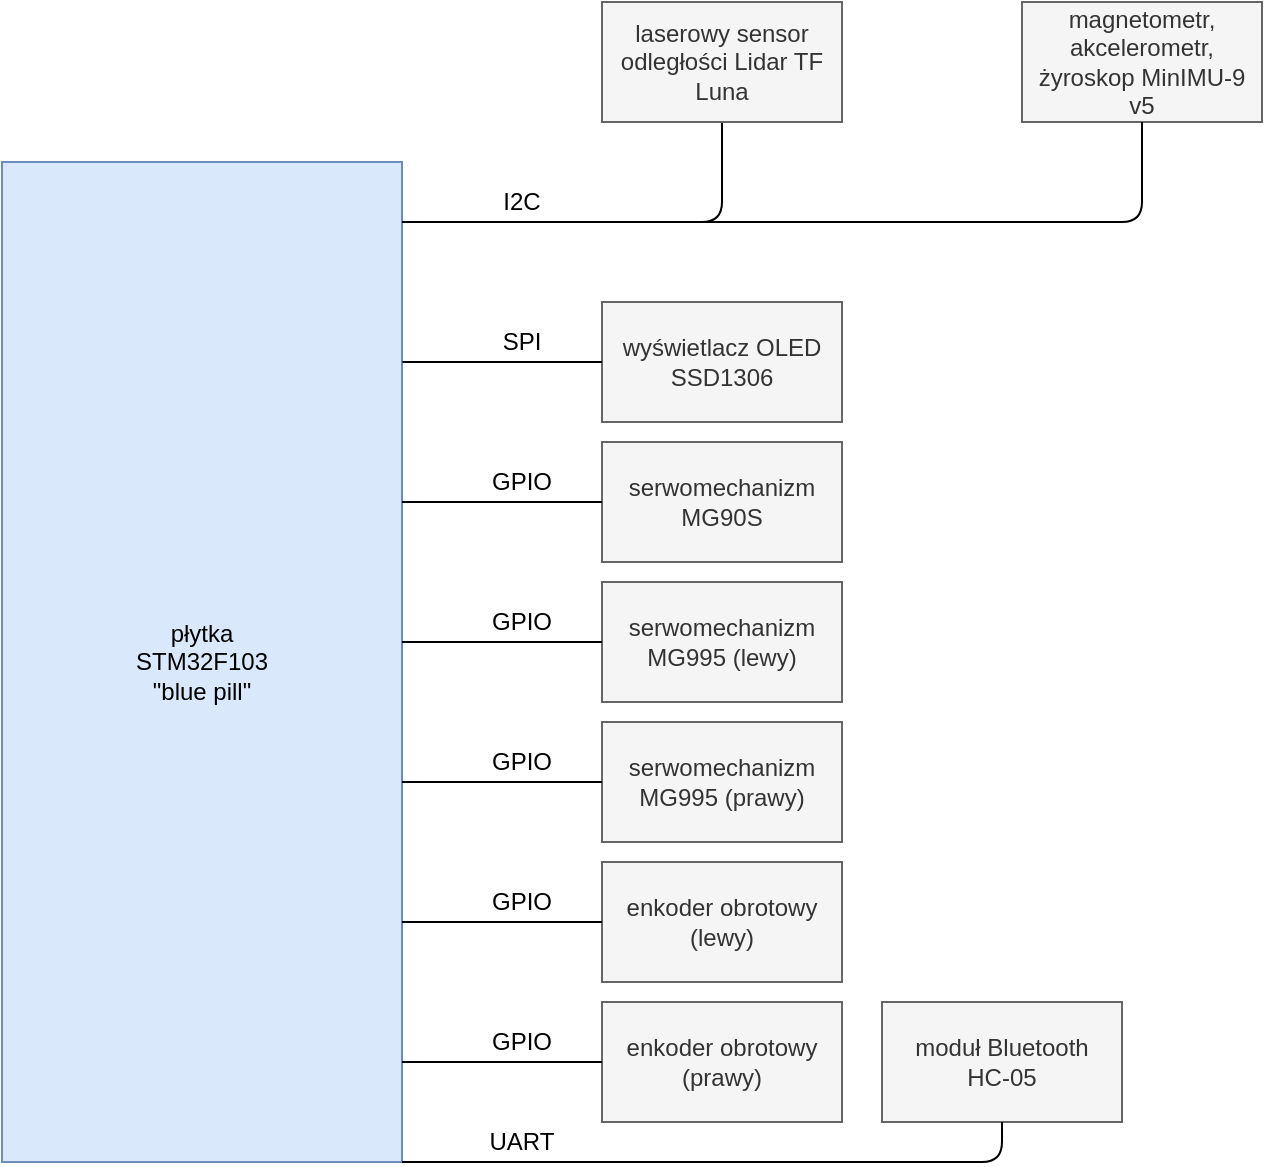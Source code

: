 <mxfile version="13.10.2" type="device"><diagram id="kKQOfqSm0slJusiWXWRA" name="Page-1"><mxGraphModel dx="1422" dy="737" grid="1" gridSize="10" guides="1" tooltips="1" connect="1" arrows="1" fold="1" page="1" pageScale="1" pageWidth="827" pageHeight="1169" math="0" shadow="0"><root><mxCell id="0"/><mxCell id="1" parent="0"/><mxCell id="ByWndR62fXQuBI7wGPUm-1" value="płytka&lt;br&gt;STM32F103&lt;br&gt;&quot;blue pill&quot;" style="rounded=0;whiteSpace=wrap;html=1;fillColor=#dae8fc;strokeColor=#6c8ebf;" parent="1" vertex="1"><mxGeometry x="80" y="90" width="200" height="500" as="geometry"/></mxCell><mxCell id="ByWndR62fXQuBI7wGPUm-2" value="magnetometr,&lt;br&gt;akcelerometr, żyroskop MinIMU-9 v5" style="rounded=0;whiteSpace=wrap;html=1;fillColor=#f5f5f5;strokeColor=#666666;fontColor=#333333;" parent="1" vertex="1"><mxGeometry x="590" y="10" width="120" height="60" as="geometry"/></mxCell><mxCell id="ByWndR62fXQuBI7wGPUm-3" value="wyświetlacz OLED SSD1306" style="rounded=0;whiteSpace=wrap;html=1;fillColor=#f5f5f5;strokeColor=#666666;fontColor=#333333;" parent="1" vertex="1"><mxGeometry x="380" y="160" width="120" height="60" as="geometry"/></mxCell><mxCell id="ByWndR62fXQuBI7wGPUm-4" value="I2C" style="text;html=1;strokeColor=none;fillColor=none;align=center;verticalAlign=middle;whiteSpace=wrap;rounded=0;" parent="1" vertex="1"><mxGeometry x="320" y="100" width="40" height="20" as="geometry"/></mxCell><mxCell id="ByWndR62fXQuBI7wGPUm-5" value="SPI" style="text;html=1;strokeColor=none;fillColor=none;align=center;verticalAlign=middle;whiteSpace=wrap;rounded=0;" parent="1" vertex="1"><mxGeometry x="320" y="170" width="40" height="20" as="geometry"/></mxCell><mxCell id="ByWndR62fXQuBI7wGPUm-6" value="serwomechanizm&lt;br&gt;MG90S" style="rounded=0;whiteSpace=wrap;html=1;fillColor=#f5f5f5;strokeColor=#666666;fontColor=#333333;" parent="1" vertex="1"><mxGeometry x="380" y="230" width="120" height="60" as="geometry"/></mxCell><mxCell id="ByWndR62fXQuBI7wGPUm-7" value="serwomechanizm&lt;br&gt;MG995 (lewy)" style="rounded=0;whiteSpace=wrap;html=1;fillColor=#f5f5f5;strokeColor=#666666;fontColor=#333333;" parent="1" vertex="1"><mxGeometry x="380" y="300" width="120" height="60" as="geometry"/></mxCell><mxCell id="ByWndR62fXQuBI7wGPUm-8" value="serwomechanizm&lt;br&gt;MG995 (prawy)" style="rounded=0;whiteSpace=wrap;html=1;fillColor=#f5f5f5;strokeColor=#666666;fontColor=#333333;" parent="1" vertex="1"><mxGeometry x="380" y="370" width="120" height="60" as="geometry"/></mxCell><mxCell id="ByWndR62fXQuBI7wGPUm-10" value="" style="endArrow=none;html=1;entryX=0.5;entryY=1;entryDx=0;entryDy=0;exitX=1;exitY=0.06;exitDx=0;exitDy=0;exitPerimeter=0;" parent="1" source="ByWndR62fXQuBI7wGPUm-1" target="ByWndR62fXQuBI7wGPUm-2" edge="1"><mxGeometry width="50" height="50" relative="1" as="geometry"><mxPoint x="290" y="130" as="sourcePoint"/><mxPoint x="470" y="120" as="targetPoint"/><Array as="points"><mxPoint x="650" y="120"/></Array></mxGeometry></mxCell><mxCell id="ByWndR62fXQuBI7wGPUm-12" value="" style="endArrow=none;html=1;" parent="1" edge="1"><mxGeometry width="50" height="50" relative="1" as="geometry"><mxPoint x="280" y="120" as="sourcePoint"/><mxPoint x="440" y="70" as="targetPoint"/><Array as="points"><mxPoint x="440" y="120"/></Array></mxGeometry></mxCell><mxCell id="ByWndR62fXQuBI7wGPUm-13" value="laserowy sensor odległości Lidar TF Luna" style="rounded=0;whiteSpace=wrap;html=1;fillColor=#f5f5f5;strokeColor=#666666;fontColor=#333333;" parent="1" vertex="1"><mxGeometry x="380" y="10" width="120" height="60" as="geometry"/></mxCell><mxCell id="ByWndR62fXQuBI7wGPUm-14" value="" style="endArrow=none;html=1;entryX=0;entryY=0.5;entryDx=0;entryDy=0;exitX=1.001;exitY=0.2;exitDx=0;exitDy=0;exitPerimeter=0;" parent="1" source="ByWndR62fXQuBI7wGPUm-1" target="ByWndR62fXQuBI7wGPUm-3" edge="1"><mxGeometry width="50" height="50" relative="1" as="geometry"><mxPoint x="281" y="190" as="sourcePoint"/><mxPoint x="360" y="180" as="targetPoint"/></mxGeometry></mxCell><mxCell id="ByWndR62fXQuBI7wGPUm-15" value="" style="endArrow=none;html=1;entryX=0;entryY=0.5;entryDx=0;entryDy=0;" parent="1" target="ByWndR62fXQuBI7wGPUm-6" edge="1"><mxGeometry width="50" height="50" relative="1" as="geometry"><mxPoint x="280" y="260" as="sourcePoint"/><mxPoint x="350" y="250" as="targetPoint"/></mxGeometry></mxCell><mxCell id="ByWndR62fXQuBI7wGPUm-16" value="" style="endArrow=none;html=1;entryX=0;entryY=0.5;entryDx=0;entryDy=0;" parent="1" target="ByWndR62fXQuBI7wGPUm-8" edge="1"><mxGeometry width="50" height="50" relative="1" as="geometry"><mxPoint x="280" y="400" as="sourcePoint"/><mxPoint x="390" y="270" as="targetPoint"/></mxGeometry></mxCell><mxCell id="ByWndR62fXQuBI7wGPUm-17" value="" style="endArrow=none;html=1;entryX=0;entryY=0.5;entryDx=0;entryDy=0;" parent="1" target="ByWndR62fXQuBI7wGPUm-7" edge="1"><mxGeometry width="50" height="50" relative="1" as="geometry"><mxPoint x="280" y="330" as="sourcePoint"/><mxPoint x="400" y="280" as="targetPoint"/></mxGeometry></mxCell><mxCell id="ByWndR62fXQuBI7wGPUm-18" value="enkoder obrotowy (lewy)" style="rounded=0;whiteSpace=wrap;html=1;fillColor=#f5f5f5;strokeColor=#666666;fontColor=#333333;" parent="1" vertex="1"><mxGeometry x="380" y="440" width="120" height="60" as="geometry"/></mxCell><mxCell id="ByWndR62fXQuBI7wGPUm-19" value="enkoder obrotowy (prawy)" style="rounded=0;whiteSpace=wrap;html=1;fillColor=#f5f5f5;strokeColor=#666666;fontColor=#333333;" parent="1" vertex="1"><mxGeometry x="380" y="510" width="120" height="60" as="geometry"/></mxCell><mxCell id="ByWndR62fXQuBI7wGPUm-20" value="" style="endArrow=none;html=1;entryX=0;entryY=0.5;entryDx=0;entryDy=0;" parent="1" target="ByWndR62fXQuBI7wGPUm-19" edge="1"><mxGeometry width="50" height="50" relative="1" as="geometry"><mxPoint x="280" y="540" as="sourcePoint"/><mxPoint x="390" y="410" as="targetPoint"/></mxGeometry></mxCell><mxCell id="ByWndR62fXQuBI7wGPUm-21" value="" style="endArrow=none;html=1;entryX=0;entryY=0.5;entryDx=0;entryDy=0;" parent="1" target="ByWndR62fXQuBI7wGPUm-18" edge="1"><mxGeometry width="50" height="50" relative="1" as="geometry"><mxPoint x="280" y="470" as="sourcePoint"/><mxPoint x="400" y="420" as="targetPoint"/></mxGeometry></mxCell><mxCell id="ByWndR62fXQuBI7wGPUm-22" value="GPIO" style="text;html=1;strokeColor=none;fillColor=none;align=center;verticalAlign=middle;whiteSpace=wrap;rounded=0;" parent="1" vertex="1"><mxGeometry x="320" y="240" width="40" height="20" as="geometry"/></mxCell><mxCell id="ByWndR62fXQuBI7wGPUm-23" value="GPIO" style="text;html=1;strokeColor=none;fillColor=none;align=center;verticalAlign=middle;whiteSpace=wrap;rounded=0;" parent="1" vertex="1"><mxGeometry x="320" y="310" width="40" height="20" as="geometry"/></mxCell><mxCell id="ByWndR62fXQuBI7wGPUm-24" value="GPIO" style="text;html=1;strokeColor=none;fillColor=none;align=center;verticalAlign=middle;whiteSpace=wrap;rounded=0;" parent="1" vertex="1"><mxGeometry x="320" y="380" width="40" height="20" as="geometry"/></mxCell><mxCell id="ByWndR62fXQuBI7wGPUm-25" value="GPIO" style="text;html=1;strokeColor=none;fillColor=none;align=center;verticalAlign=middle;whiteSpace=wrap;rounded=0;" parent="1" vertex="1"><mxGeometry x="320" y="450" width="40" height="20" as="geometry"/></mxCell><mxCell id="ByWndR62fXQuBI7wGPUm-26" value="GPIO" style="text;html=1;strokeColor=none;fillColor=none;align=center;verticalAlign=middle;whiteSpace=wrap;rounded=0;" parent="1" vertex="1"><mxGeometry x="320" y="520" width="40" height="20" as="geometry"/></mxCell><mxCell id="ByWndR62fXQuBI7wGPUm-29" value="moduł Bluetooth &lt;br&gt;HC-05" style="rounded=0;whiteSpace=wrap;html=1;fillColor=#f5f5f5;strokeColor=#666666;fontColor=#333333;" parent="1" vertex="1"><mxGeometry x="520" y="510" width="120" height="60" as="geometry"/></mxCell><mxCell id="ByWndR62fXQuBI7wGPUm-30" value="" style="endArrow=none;html=1;entryX=0.5;entryY=1;entryDx=0;entryDy=0;exitX=1;exitY=1;exitDx=0;exitDy=0;" parent="1" source="ByWndR62fXQuBI7wGPUm-1" target="ByWndR62fXQuBI7wGPUm-29" edge="1"><mxGeometry width="50" height="50" relative="1" as="geometry"><mxPoint x="340" y="660" as="sourcePoint"/><mxPoint x="610" y="610" as="targetPoint"/><Array as="points"><mxPoint x="580" y="590"/></Array></mxGeometry></mxCell><mxCell id="ByWndR62fXQuBI7wGPUm-31" value="UART" style="text;html=1;strokeColor=none;fillColor=none;align=center;verticalAlign=middle;whiteSpace=wrap;rounded=0;" parent="1" vertex="1"><mxGeometry x="320" y="570" width="40" height="20" as="geometry"/></mxCell></root></mxGraphModel></diagram></mxfile>